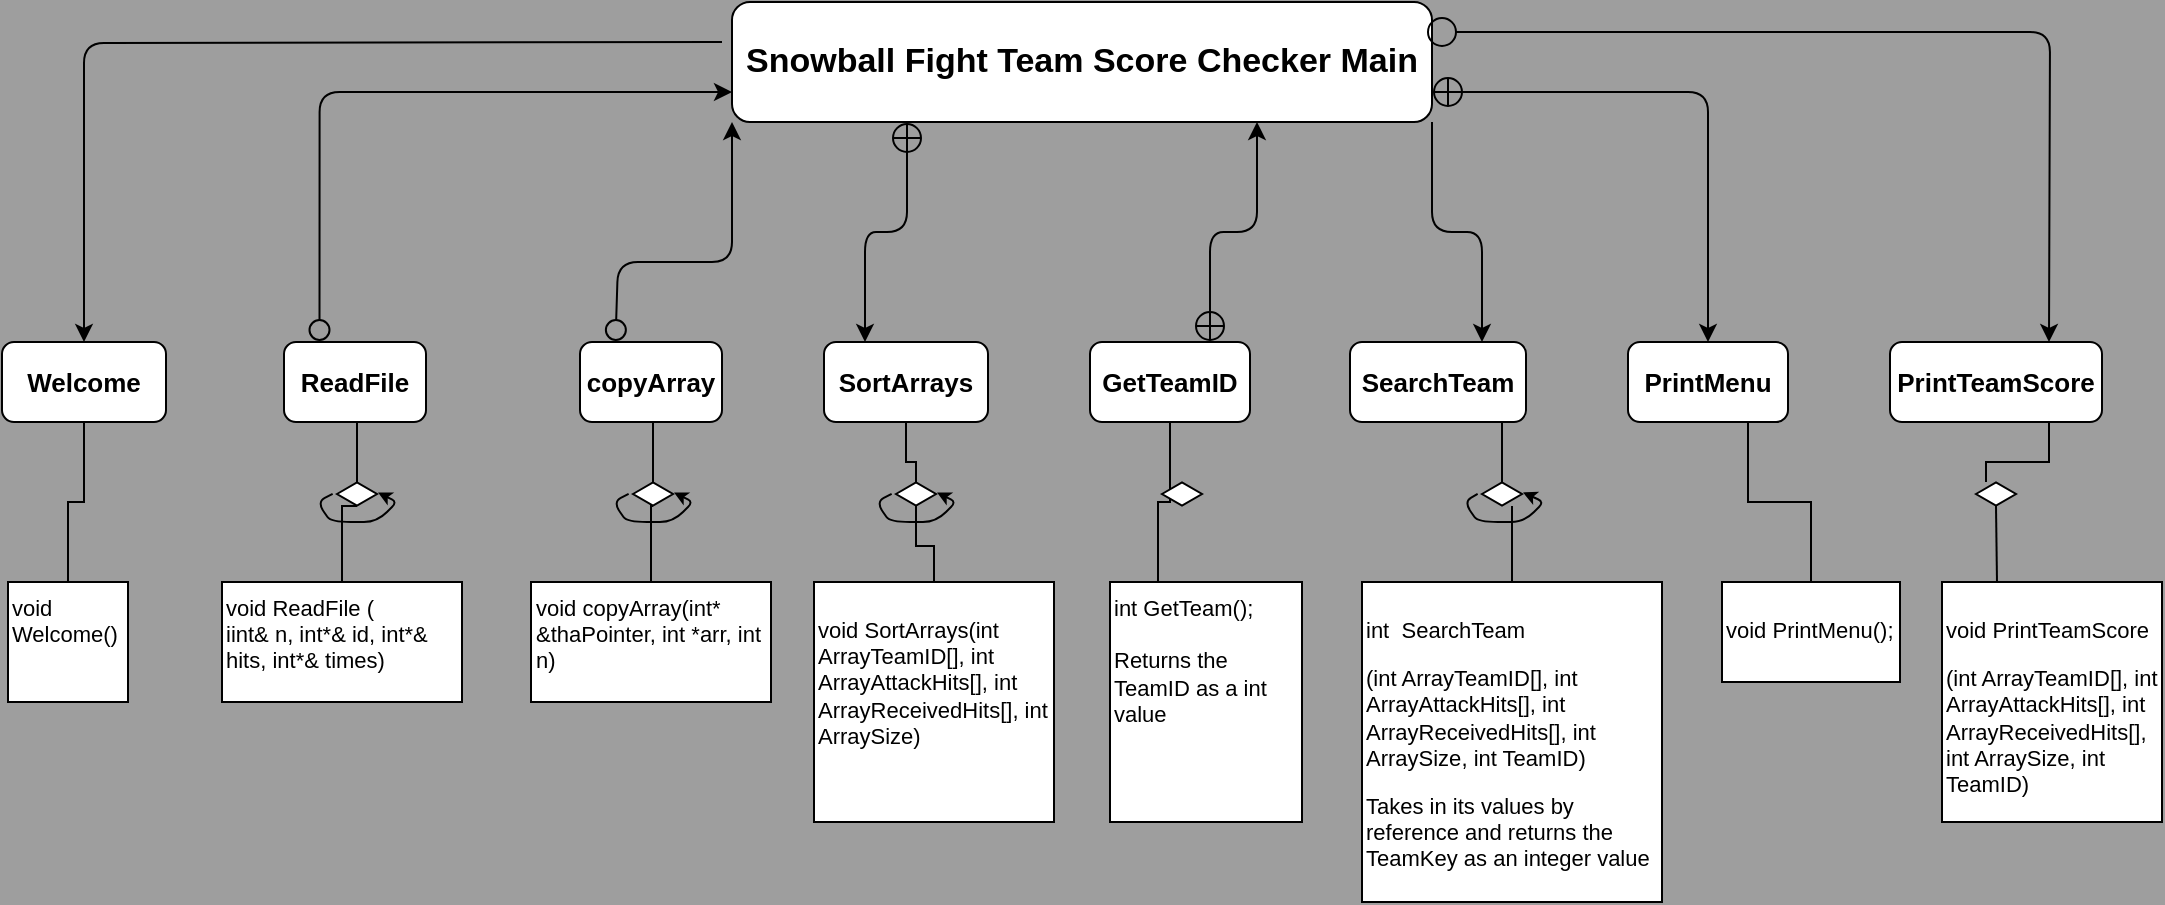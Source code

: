<mxfile version="20.8.10" type="device"><diagram name="Page-1" id="hHpF1baUSTz2clY-Ota8"><mxGraphModel dx="1418" dy="828" grid="1" gridSize="10" guides="1" tooltips="1" connect="1" arrows="1" fold="1" page="1" pageScale="1" pageWidth="1100" pageHeight="850" background="#9e9e9e" math="0" shadow="0"><root><mxCell id="0"/><mxCell id="1" parent="0"/><mxCell id="AFJ6fUOBSR2v7E0Lf3oa-17" style="edgeStyle=orthogonalEdgeStyle;rounded=1;orthogonalLoop=1;jettySize=auto;html=1;fontSize=13;fontColor=#000000;strokeColor=#000000;" parent="1" target="AFJ6fUOBSR2v7E0Lf3oa-7" edge="1"><mxGeometry relative="1" as="geometry"><mxPoint x="370" y="50" as="sourcePoint"/></mxGeometry></mxCell><mxCell id="AFJ6fUOBSR2v7E0Lf3oa-19" style="edgeStyle=orthogonalEdgeStyle;rounded=1;orthogonalLoop=1;jettySize=auto;html=1;exitX=0.75;exitY=1;exitDx=0;exitDy=0;entryX=0.75;entryY=0;entryDx=0;entryDy=0;fontSize=13;fontColor=#000000;startArrow=classic;startFill=1;endArrow=circlePlus;endFill=0;strokeColor=#000000;" parent="1" source="AFJ6fUOBSR2v7E0Lf3oa-3" target="AFJ6fUOBSR2v7E0Lf3oa-11" edge="1"><mxGeometry relative="1" as="geometry"/></mxCell><mxCell id="AFJ6fUOBSR2v7E0Lf3oa-20" style="edgeStyle=orthogonalEdgeStyle;rounded=1;orthogonalLoop=1;jettySize=auto;html=1;exitX=0.25;exitY=1;exitDx=0;exitDy=0;entryX=0.25;entryY=0;entryDx=0;entryDy=0;fontSize=13;fontColor=#000000;startArrow=circlePlus;startFill=0;strokeColor=#000000;" parent="1" source="AFJ6fUOBSR2v7E0Lf3oa-3" target="AFJ6fUOBSR2v7E0Lf3oa-13" edge="1"><mxGeometry relative="1" as="geometry"/></mxCell><mxCell id="AFJ6fUOBSR2v7E0Lf3oa-22" style="edgeStyle=orthogonalEdgeStyle;rounded=1;orthogonalLoop=1;jettySize=auto;html=1;exitX=1;exitY=0.75;exitDx=0;exitDy=0;fontSize=13;fontColor=#000000;startArrow=circlePlus;startFill=0;strokeColor=#000000;" parent="1" source="AFJ6fUOBSR2v7E0Lf3oa-3" target="AFJ6fUOBSR2v7E0Lf3oa-10" edge="1"><mxGeometry relative="1" as="geometry"/></mxCell><mxCell id="AFJ6fUOBSR2v7E0Lf3oa-24" style="edgeStyle=orthogonalEdgeStyle;rounded=1;orthogonalLoop=1;jettySize=auto;html=1;exitX=1;exitY=1;exitDx=0;exitDy=0;entryX=0.75;entryY=0;entryDx=0;entryDy=0;fontSize=13;fontColor=#000000;strokeColor=#000000;" parent="1" source="AFJ6fUOBSR2v7E0Lf3oa-3" target="AFJ6fUOBSR2v7E0Lf3oa-12" edge="1"><mxGeometry relative="1" as="geometry"/></mxCell><mxCell id="AFJ6fUOBSR2v7E0Lf3oa-3" value="&lt;p class=&quot;MsoNormal&quot; style=&quot;font-size: 17px;&quot;&gt;Snowball Fight Team Score Checker Main&lt;/p&gt;" style="rounded=1;whiteSpace=wrap;html=1;fillStyle=auto;strokeColor=#000000;fontColor=#000000;fillColor=#ffffff;fontSize=17;fontStyle=1" parent="1" vertex="1"><mxGeometry x="375" y="30" width="350" height="60" as="geometry"/></mxCell><mxCell id="AFJ6fUOBSR2v7E0Lf3oa-34" style="rounded=0;orthogonalLoop=1;jettySize=auto;html=1;exitX=0.5;exitY=1;exitDx=0;exitDy=0;entryX=0.5;entryY=0;entryDx=0;entryDy=0;fontSize=17;fontColor=#000000;edgeStyle=orthogonalEdgeStyle;startArrow=none;startFill=0;endArrow=none;endFill=0;strokeColor=#000000;" parent="1" source="AFJ6fUOBSR2v7E0Lf3oa-7" target="AFJ6fUOBSR2v7E0Lf3oa-26" edge="1"><mxGeometry relative="1" as="geometry"/></mxCell><mxCell id="AFJ6fUOBSR2v7E0Lf3oa-7" value="Welcome" style="rounded=1;whiteSpace=wrap;html=1;fillStyle=auto;strokeColor=#000000;fontColor=#000000;fillColor=#ffffff;fontSize=13;fontStyle=1" parent="1" vertex="1"><mxGeometry x="10" y="200" width="82" height="40" as="geometry"/></mxCell><mxCell id="AFJ6fUOBSR2v7E0Lf3oa-35" style="rounded=0;orthogonalLoop=1;jettySize=auto;html=1;exitX=0.5;exitY=1;exitDx=0;exitDy=0;entryX=0.5;entryY=0;entryDx=0;entryDy=0;fontSize=17;fontColor=#000000;startArrow=none;edgeStyle=orthogonalEdgeStyle;startFill=0;endArrow=none;endFill=0;strokeColor=#000000;" parent="1" source="AFJ6fUOBSR2v7E0Lf3oa-61" target="AFJ6fUOBSR2v7E0Lf3oa-27" edge="1"><mxGeometry relative="1" as="geometry"/></mxCell><mxCell id="AFJ6fUOBSR2v7E0Lf3oa-8" value="copyArray" style="rounded=1;whiteSpace=wrap;html=1;fillStyle=auto;strokeColor=#000000;fontColor=#000000;fillColor=#ffffff;fontSize=13;fontStyle=1" parent="1" vertex="1"><mxGeometry x="299" y="200" width="71" height="40" as="geometry"/></mxCell><mxCell id="AFJ6fUOBSR2v7E0Lf3oa-40" style="rounded=0;orthogonalLoop=1;jettySize=auto;html=1;exitX=0.5;exitY=1;exitDx=0;exitDy=0;entryX=0.25;entryY=0;entryDx=0;entryDy=0;fontSize=17;fontColor=#000000;startArrow=none;edgeStyle=orthogonalEdgeStyle;startFill=0;endArrow=none;endFill=0;strokeColor=#000000;" parent="1" source="AFJ6fUOBSR2v7E0Lf3oa-50" target="AFJ6fUOBSR2v7E0Lf3oa-29" edge="1"><mxGeometry relative="1" as="geometry"/></mxCell><mxCell id="AFJ6fUOBSR2v7E0Lf3oa-9" value="PrintTeamScore" style="rounded=1;whiteSpace=wrap;html=1;fillStyle=auto;strokeColor=#000000;fontColor=#000000;fillColor=#ffffff;fontSize=13;fontStyle=1" parent="1" vertex="1"><mxGeometry x="954" y="200" width="106" height="40" as="geometry"/></mxCell><mxCell id="AFJ6fUOBSR2v7E0Lf3oa-39" style="rounded=0;orthogonalLoop=1;jettySize=auto;html=1;exitX=0.75;exitY=1;exitDx=0;exitDy=0;entryX=0.5;entryY=0;entryDx=0;entryDy=0;fontSize=17;fontColor=#000000;edgeStyle=orthogonalEdgeStyle;startArrow=none;startFill=0;endArrow=none;endFill=0;strokeColor=#000000;" parent="1" source="AFJ6fUOBSR2v7E0Lf3oa-10" target="AFJ6fUOBSR2v7E0Lf3oa-30" edge="1"><mxGeometry relative="1" as="geometry"/></mxCell><mxCell id="AFJ6fUOBSR2v7E0Lf3oa-10" value="PrintMenu" style="rounded=1;whiteSpace=wrap;html=1;fillStyle=auto;strokeColor=#000000;fontColor=#000000;fillColor=#ffffff;fontSize=13;fontStyle=1" parent="1" vertex="1"><mxGeometry x="823" y="200" width="80" height="40" as="geometry"/></mxCell><mxCell id="AFJ6fUOBSR2v7E0Lf3oa-37" style="rounded=0;orthogonalLoop=1;jettySize=auto;html=1;exitX=0.5;exitY=1;exitDx=0;exitDy=0;fontSize=17;fontColor=#000000;entryX=0.25;entryY=0;entryDx=0;entryDy=0;edgeStyle=orthogonalEdgeStyle;startArrow=none;startFill=0;endArrow=none;endFill=0;strokeColor=#000000;" parent="1" source="AFJ6fUOBSR2v7E0Lf3oa-11" target="AFJ6fUOBSR2v7E0Lf3oa-32" edge="1"><mxGeometry relative="1" as="geometry"/></mxCell><mxCell id="AFJ6fUOBSR2v7E0Lf3oa-11" value="GetTeamID" style="rounded=1;whiteSpace=wrap;html=1;fillStyle=auto;strokeColor=#000000;fontColor=#000000;fillColor=#ffffff;fontSize=13;fontStyle=1" parent="1" vertex="1"><mxGeometry x="554" y="200" width="80" height="40" as="geometry"/></mxCell><mxCell id="AFJ6fUOBSR2v7E0Lf3oa-38" style="rounded=0;orthogonalLoop=1;jettySize=auto;html=1;exitX=0.75;exitY=1;exitDx=0;exitDy=0;entryX=0.5;entryY=0;entryDx=0;entryDy=0;fontSize=17;fontColor=#000000;startArrow=none;edgeStyle=orthogonalEdgeStyle;startFill=0;endArrow=none;endFill=0;strokeColor=#000000;" parent="1" source="AFJ6fUOBSR2v7E0Lf3oa-55" target="AFJ6fUOBSR2v7E0Lf3oa-31" edge="1"><mxGeometry relative="1" as="geometry"/></mxCell><mxCell id="AFJ6fUOBSR2v7E0Lf3oa-12" value="SearchTeam" style="rounded=1;whiteSpace=wrap;html=1;fillStyle=auto;strokeColor=#000000;fontColor=#000000;fillColor=#ffffff;fontSize=13;fontStyle=1" parent="1" vertex="1"><mxGeometry x="684" y="200" width="88" height="40" as="geometry"/></mxCell><mxCell id="AFJ6fUOBSR2v7E0Lf3oa-36" style="rounded=0;orthogonalLoop=1;jettySize=auto;html=1;exitX=0.5;exitY=1;exitDx=0;exitDy=0;fontSize=17;fontColor=#000000;startArrow=none;edgeStyle=orthogonalEdgeStyle;startFill=0;endArrow=none;endFill=0;strokeColor=#000000;" parent="1" source="AFJ6fUOBSR2v7E0Lf3oa-53" target="AFJ6fUOBSR2v7E0Lf3oa-28" edge="1"><mxGeometry relative="1" as="geometry"/></mxCell><mxCell id="AFJ6fUOBSR2v7E0Lf3oa-13" value="SortArrays" style="rounded=1;whiteSpace=wrap;html=1;fillStyle=auto;strokeColor=#000000;fontColor=#000000;fillColor=#ffffff;fontSize=13;fontStyle=1" parent="1" vertex="1"><mxGeometry x="421" y="200" width="82" height="40" as="geometry"/></mxCell><mxCell id="AFJ6fUOBSR2v7E0Lf3oa-26" value="void Welcome()" style="rounded=0;whiteSpace=wrap;html=1;fillStyle=auto;strokeColor=#000000;fontSize=11;fontColor=#000000;fillColor=#ffffff;align=left;verticalAlign=top;" parent="1" vertex="1"><mxGeometry x="13" y="320" width="60" height="60" as="geometry"/></mxCell><mxCell id="AFJ6fUOBSR2v7E0Lf3oa-27" value="void copyArray(int* &amp;amp;thaPointer, int *arr, int n)" style="rounded=0;whiteSpace=wrap;html=1;fillStyle=auto;strokeColor=#000000;fontSize=11;fontColor=#000000;fillColor=#ffffff;verticalAlign=top;align=left;" parent="1" vertex="1"><mxGeometry x="274.5" y="320" width="120" height="60" as="geometry"/></mxCell><mxCell id="AFJ6fUOBSR2v7E0Lf3oa-28" value="&lt;p class=&quot;MsoNormal&quot;&gt;void SortArrays(int ArrayTeamID[], int ArrayAttackHits[], int ArrayReceivedHits[], int ArraySize)&lt;span style=&quot;color:#DADADA&quot;&gt;&lt;/span&gt;&lt;/p&gt;" style="rounded=0;whiteSpace=wrap;html=1;fillStyle=auto;strokeColor=#000000;fontSize=11;fontColor=#000000;fillColor=#ffffff;align=left;verticalAlign=top;" parent="1" vertex="1"><mxGeometry x="416" y="320" width="120" height="120" as="geometry"/></mxCell><mxCell id="AFJ6fUOBSR2v7E0Lf3oa-29" value="&lt;p class=&quot;MsoNormal&quot; style=&quot;font-size: 11px;&quot;&gt;void&lt;span style=&quot;font-size: 11px;&quot;&gt; &lt;/span&gt;&lt;span style=&quot;font-size: 11px;&quot;&gt;PrintTeamScore&lt;/span&gt;&lt;/p&gt;&lt;p class=&quot;MsoNormal&quot; style=&quot;font-size: 11px;&quot;&gt;&lt;span style=&quot;font-size: 11px;&quot;&gt;(&lt;/span&gt;&lt;span style=&quot;font-size: 11px;&quot;&gt;int&lt;/span&gt;&lt;span style=&quot;font-size: 11px;&quot;&gt; &lt;/span&gt;&lt;span style=&quot;font-size: 11px;&quot;&gt;ArrayTeamID&lt;/span&gt;&lt;span style=&quot;font-size: 11px;&quot;&gt;[],&lt;/span&gt;&lt;span style=&quot;font-size: 11px;&quot;&gt; &lt;/span&gt;&lt;span style=&quot;font-size: 11px;&quot;&gt;int&lt;/span&gt;&lt;span style=&quot;font-size: 11px;&quot;&gt; &lt;/span&gt;&lt;span style=&quot;font-size: 11px;&quot;&gt;ArrayAttackHits&lt;/span&gt;&lt;span style=&quot;font-size: 11px;&quot;&gt;[],&lt;/span&gt;&lt;span style=&quot;font-size: 11px;&quot;&gt; &lt;/span&gt;&lt;span style=&quot;font-size: 11px;&quot;&gt;int&lt;/span&gt;&lt;span style=&quot;font-size: 11px;&quot;&gt; &lt;/span&gt;&lt;span style=&quot;font-size: 11px;&quot;&gt;ArrayReceivedHits&lt;/span&gt;&lt;span style=&quot;font-size: 11px;&quot;&gt;[],&lt;/span&gt;&lt;span style=&quot;font-size: 11px;&quot;&gt; &lt;/span&gt;&lt;span style=&quot;font-size: 11px;&quot;&gt;int&lt;/span&gt;&lt;span style=&quot;font-size: 11px;&quot;&gt; &lt;/span&gt;&lt;span style=&quot;font-size: 11px;&quot;&gt;ArraySize&lt;/span&gt;&lt;span style=&quot;font-size: 11px;&quot;&gt;,&lt;/span&gt;&lt;span style=&quot;font-size: 11px;&quot;&gt; &lt;/span&gt;&lt;span style=&quot;font-size: 11px;&quot;&gt;int&lt;/span&gt;&lt;span style=&quot;font-size: 11px;&quot;&gt; &lt;/span&gt;&lt;span style=&quot;font-size: 11px;&quot;&gt;TeamID&lt;/span&gt;&lt;span style=&quot;font-size: 11px;&quot;&gt;)&lt;/span&gt;&lt;span style=&quot;color: rgb(218, 218, 218); font-size: 11px;&quot;&gt;&lt;/span&gt;&lt;/p&gt;" style="rounded=0;whiteSpace=wrap;html=1;fillStyle=auto;strokeColor=#000000;fontSize=11;fontColor=#000000;fillColor=#ffffff;align=left;verticalAlign=top;" parent="1" vertex="1"><mxGeometry x="980" y="320" width="110" height="120" as="geometry"/></mxCell><mxCell id="AFJ6fUOBSR2v7E0Lf3oa-30" value="&lt;p class=&quot;MsoNormal&quot;&gt;void PrintMenu();&lt;span style=&quot;color:#DADADA&quot;&gt;&lt;/span&gt;&lt;/p&gt;" style="rounded=0;whiteSpace=wrap;html=1;fillStyle=auto;strokeColor=#000000;fontSize=11;fontColor=#000000;fillColor=#ffffff;align=left;verticalAlign=top;" parent="1" vertex="1"><mxGeometry x="870" y="320" width="89" height="50" as="geometry"/></mxCell><mxCell id="AFJ6fUOBSR2v7E0Lf3oa-31" value="&lt;p class=&quot;MsoNormal&quot;&gt;int&lt;span style=&quot;&quot;&gt; &amp;nbsp;&lt;/span&gt;&lt;span style=&quot;&quot;&gt;SearchTeam&lt;/span&gt;&lt;/p&gt;&lt;p class=&quot;MsoNormal&quot;&gt;&lt;span style=&quot;&quot;&gt;(&lt;/span&gt;&lt;span style=&quot;&quot;&gt;int&lt;/span&gt;&lt;span style=&quot;&quot;&gt; &lt;/span&gt;&lt;span style=&quot;&quot;&gt;ArrayTeamID&lt;/span&gt;&lt;span style=&quot;&quot;&gt;[],&lt;/span&gt;&lt;span style=&quot;&quot;&gt; &lt;/span&gt;&lt;span style=&quot;&quot;&gt;int&lt;/span&gt;&lt;span style=&quot;&quot;&gt; &lt;/span&gt;&lt;span style=&quot;&quot;&gt;ArrayAttackHits&lt;/span&gt;&lt;span style=&quot;&quot;&gt;[],&lt;/span&gt;&lt;span style=&quot;&quot;&gt; &lt;/span&gt;&lt;span style=&quot;&quot;&gt;int&lt;/span&gt;&lt;span style=&quot;&quot;&gt; &lt;/span&gt;&lt;span style=&quot;&quot;&gt;ArrayReceivedHits&lt;/span&gt;&lt;span style=&quot;&quot;&gt;[],&lt;/span&gt;&lt;span style=&quot;&quot;&gt; &lt;/span&gt;&lt;span style=&quot;&quot;&gt;int&lt;/span&gt;&lt;span style=&quot;&quot;&gt; &lt;/span&gt;&lt;span style=&quot;&quot;&gt;ArraySize&lt;/span&gt;&lt;span style=&quot;&quot;&gt;,&lt;/span&gt;&lt;span style=&quot;&quot;&gt; &lt;/span&gt;&lt;span style=&quot;&quot;&gt;int&lt;/span&gt;&lt;span style=&quot;&quot;&gt; &lt;/span&gt;&lt;span style=&quot;&quot;&gt;TeamID&lt;/span&gt;&lt;span style=&quot;&quot;&gt;)&lt;/span&gt;&lt;span style=&quot;&quot;&gt;&lt;/span&gt;&lt;/p&gt;&lt;p class=&quot;MsoNormal&quot;&gt;Takes in its values by reference and returns the TeamKey as an integer value&lt;/p&gt;" style="rounded=0;whiteSpace=wrap;html=1;fillStyle=auto;strokeColor=#000000;fontSize=11;fontColor=#000000;fillColor=#ffffff;align=left;verticalAlign=top;" parent="1" vertex="1"><mxGeometry x="690" y="320" width="150" height="160" as="geometry"/></mxCell><mxCell id="AFJ6fUOBSR2v7E0Lf3oa-32" value="int GetTeam();&lt;br&gt;&lt;br&gt;Returns the TeamID as a int value" style="rounded=0;whiteSpace=wrap;html=1;fillStyle=auto;strokeColor=#000000;fontSize=11;fontColor=#000000;fillColor=#ffffff;align=left;verticalAlign=top;" parent="1" vertex="1"><mxGeometry x="564" y="320" width="96" height="120" as="geometry"/></mxCell><mxCell id="AFJ6fUOBSR2v7E0Lf3oa-42" value="" style="endArrow=oval;startArrow=classic;html=1;rounded=1;fontSize=17;fontColor=#000000;exitX=0.75;exitY=0;exitDx=0;exitDy=0;endFill=0;strokeWidth=1;startSize=6;endSize=14;strokeColor=#000000;" parent="1" source="AFJ6fUOBSR2v7E0Lf3oa-9" edge="1"><mxGeometry width="50" height="50" relative="1" as="geometry"><mxPoint x="1040" y="160" as="sourcePoint"/><mxPoint x="730" y="45" as="targetPoint"/><Array as="points"><mxPoint x="1034" y="45"/></Array></mxGeometry></mxCell><mxCell id="AFJ6fUOBSR2v7E0Lf3oa-51" value="" style="rounded=0;orthogonalLoop=1;jettySize=auto;html=1;exitX=0.75;exitY=1;exitDx=0;exitDy=0;entryX=0.25;entryY=0;entryDx=0;entryDy=0;fontSize=17;fontColor=#000000;endArrow=none;edgeStyle=orthogonalEdgeStyle;startArrow=none;startFill=0;endFill=0;strokeColor=#000000;" parent="1" source="AFJ6fUOBSR2v7E0Lf3oa-9" target="AFJ6fUOBSR2v7E0Lf3oa-50" edge="1"><mxGeometry relative="1" as="geometry"><mxPoint x="1007.0" y="240" as="sourcePoint"/><mxPoint x="1007.5" y="320" as="targetPoint"/></mxGeometry></mxCell><mxCell id="AFJ6fUOBSR2v7E0Lf3oa-50" value="" style="html=1;whiteSpace=wrap;aspect=fixed;shape=isoRectangle;fillStyle=auto;strokeColor=#000000;fontSize=17;fontColor=#000000;fillColor=#ffffff;" parent="1" vertex="1"><mxGeometry x="997" y="270" width="20" height="12" as="geometry"/></mxCell><mxCell id="AFJ6fUOBSR2v7E0Lf3oa-54" value="" style="endArrow=classic;html=1;rounded=1;strokeWidth=1;fontSize=17;fontColor=#000000;startSize=6;endSize=4;entryX=1.026;entryY=0.435;entryDx=0;entryDy=0;entryPerimeter=0;exitX=-0.109;exitY=0.496;exitDx=0;exitDy=0;exitPerimeter=0;strokeColor=#000000;" parent="1" source="AFJ6fUOBSR2v7E0Lf3oa-53" target="AFJ6fUOBSR2v7E0Lf3oa-53" edge="1"><mxGeometry width="50" height="50" relative="1" as="geometry"><mxPoint x="427" y="290" as="sourcePoint"/><mxPoint x="517" y="270" as="targetPoint"/><Array as="points"><mxPoint x="447" y="280"/><mxPoint x="454" y="290"/><mxPoint x="477" y="290"/><mxPoint x="487" y="280"/></Array></mxGeometry></mxCell><mxCell id="AFJ6fUOBSR2v7E0Lf3oa-56" value="" style="endArrow=classic;html=1;rounded=1;strokeWidth=1;fontSize=17;fontColor=#000000;startSize=6;endSize=4;entryX=1.026;entryY=0.435;entryDx=0;entryDy=0;entryPerimeter=0;exitX=-0.109;exitY=0.496;exitDx=0;exitDy=0;exitPerimeter=0;strokeColor=#000000;" parent="1" source="AFJ6fUOBSR2v7E0Lf3oa-55" target="AFJ6fUOBSR2v7E0Lf3oa-55" edge="1"><mxGeometry width="50" height="50" relative="1" as="geometry"><mxPoint x="721" y="290" as="sourcePoint"/><mxPoint x="811" y="270" as="targetPoint"/><Array as="points"><mxPoint x="741" y="280"/><mxPoint x="748" y="290"/><mxPoint x="771" y="290"/><mxPoint x="781" y="280"/></Array></mxGeometry></mxCell><mxCell id="AFJ6fUOBSR2v7E0Lf3oa-57" value="" style="rounded=0;orthogonalLoop=1;jettySize=auto;html=1;exitX=0.75;exitY=1;exitDx=0;exitDy=0;entryX=0.5;entryY=0;entryDx=0;entryDy=0;fontSize=17;fontColor=#000000;endArrow=none;edgeStyle=orthogonalEdgeStyle;startArrow=none;startFill=0;endFill=0;strokeColor=#000000;" parent="1" source="AFJ6fUOBSR2v7E0Lf3oa-12" target="AFJ6fUOBSR2v7E0Lf3oa-55" edge="1"><mxGeometry relative="1" as="geometry"><mxPoint x="759" y="240" as="sourcePoint"/><mxPoint x="772" y="320" as="targetPoint"/></mxGeometry></mxCell><mxCell id="AFJ6fUOBSR2v7E0Lf3oa-55" value="" style="html=1;whiteSpace=wrap;aspect=fixed;shape=isoRectangle;fillStyle=auto;strokeColor=#000000;fontSize=17;fontColor=#000000;fillColor=#ffffff;" parent="1" vertex="1"><mxGeometry x="750" y="270" width="20" height="12" as="geometry"/></mxCell><mxCell id="AFJ6fUOBSR2v7E0Lf3oa-58" value="" style="html=1;whiteSpace=wrap;aspect=fixed;shape=isoRectangle;fillStyle=auto;strokeColor=#000000;fontSize=17;fontColor=#000000;fillColor=#ffffff;" parent="1" vertex="1"><mxGeometry x="590" y="270" width="20" height="12" as="geometry"/></mxCell><mxCell id="AFJ6fUOBSR2v7E0Lf3oa-62" value="" style="endArrow=classic;html=1;rounded=1;strokeWidth=1;fontSize=17;fontColor=#000000;startSize=6;endSize=4;entryX=1.026;entryY=0.435;entryDx=0;entryDy=0;entryPerimeter=0;exitX=-0.109;exitY=0.496;exitDx=0;exitDy=0;exitPerimeter=0;strokeColor=#000000;" parent="1" source="AFJ6fUOBSR2v7E0Lf3oa-61" target="AFJ6fUOBSR2v7E0Lf3oa-61" edge="1"><mxGeometry width="50" height="50" relative="1" as="geometry"><mxPoint x="295.5" y="290" as="sourcePoint"/><mxPoint x="385.5" y="270" as="targetPoint"/><Array as="points"><mxPoint x="315.5" y="280"/><mxPoint x="322.5" y="290"/><mxPoint x="345.5" y="290"/><mxPoint x="355.5" y="280"/></Array></mxGeometry></mxCell><mxCell id="AFJ6fUOBSR2v7E0Lf3oa-67" value="" style="rounded=0;orthogonalLoop=1;jettySize=auto;html=1;exitX=0.5;exitY=1;exitDx=0;exitDy=0;entryX=0.5;entryY=0;entryDx=0;entryDy=0;fontSize=17;fontColor=#000000;endArrow=none;edgeStyle=orthogonalEdgeStyle;startArrow=none;startFill=0;endFill=0;strokeColor=#000000;" parent="1" source="AFJ6fUOBSR2v7E0Lf3oa-8" target="AFJ6fUOBSR2v7E0Lf3oa-61" edge="1"><mxGeometry relative="1" as="geometry"><mxPoint x="335.5" y="240" as="sourcePoint"/><mxPoint x="328" y="320" as="targetPoint"/></mxGeometry></mxCell><mxCell id="AFJ6fUOBSR2v7E0Lf3oa-61" value="" style="html=1;whiteSpace=wrap;aspect=fixed;shape=isoRectangle;fillStyle=auto;strokeColor=#000000;fontSize=17;fontColor=#000000;fillColor=#ffffff;" parent="1" vertex="1"><mxGeometry x="325.5" y="270" width="20" height="12" as="geometry"/></mxCell><mxCell id="AFJ6fUOBSR2v7E0Lf3oa-68" value="" style="rounded=0;orthogonalLoop=1;jettySize=auto;html=1;exitX=0.5;exitY=1;exitDx=0;exitDy=0;fontSize=17;fontColor=#000000;endArrow=none;edgeStyle=orthogonalEdgeStyle;startArrow=none;startFill=0;endFill=0;strokeColor=#000000;" parent="1" source="AFJ6fUOBSR2v7E0Lf3oa-13" target="AFJ6fUOBSR2v7E0Lf3oa-53" edge="1"><mxGeometry relative="1" as="geometry"><mxPoint x="467" y="240" as="sourcePoint"/><mxPoint x="476" y="320" as="targetPoint"/></mxGeometry></mxCell><mxCell id="AFJ6fUOBSR2v7E0Lf3oa-53" value="" style="html=1;whiteSpace=wrap;aspect=fixed;shape=isoRectangle;fillStyle=auto;strokeColor=#000000;fontSize=17;fontColor=#000000;fillColor=#ffffff;" parent="1" vertex="1"><mxGeometry x="457" y="270" width="20" height="12" as="geometry"/></mxCell><mxCell id="AFJ6fUOBSR2v7E0Lf3oa-69" value="" style="endArrow=circle;startArrow=classic;html=1;rounded=1;strokeWidth=1;fontSize=17;fontColor=#000000;startSize=6;endSize=4;exitX=0;exitY=1;exitDx=0;exitDy=0;entryX=0.25;entryY=0;entryDx=0;entryDy=0;endFill=0;strokeColor=#000000;" parent="1" source="AFJ6fUOBSR2v7E0Lf3oa-3" target="AFJ6fUOBSR2v7E0Lf3oa-8" edge="1"><mxGeometry width="50" height="50" relative="1" as="geometry"><mxPoint x="550" y="290" as="sourcePoint"/><mxPoint x="600" y="240" as="targetPoint"/><Array as="points"><mxPoint x="375" y="160"/><mxPoint x="318" y="160"/></Array></mxGeometry></mxCell><mxCell id="ryHZw9no8jnoyW8bneI8-1" style="rounded=0;orthogonalLoop=1;jettySize=auto;html=1;exitX=0.5;exitY=1;exitDx=0;exitDy=0;entryX=0.5;entryY=0;entryDx=0;entryDy=0;fontSize=17;fontColor=#000000;startArrow=none;edgeStyle=orthogonalEdgeStyle;startFill=0;endArrow=none;endFill=0;strokeColor=#000000;" edge="1" source="ryHZw9no8jnoyW8bneI8-6" target="ryHZw9no8jnoyW8bneI8-3" parent="1"><mxGeometry relative="1" as="geometry"/></mxCell><mxCell id="ryHZw9no8jnoyW8bneI8-2" value="ReadFile" style="rounded=1;whiteSpace=wrap;html=1;fillStyle=auto;strokeColor=#000000;fontColor=#000000;fillColor=#ffffff;fontSize=13;fontStyle=1" vertex="1" parent="1"><mxGeometry x="151" y="200" width="71" height="40" as="geometry"/></mxCell><mxCell id="ryHZw9no8jnoyW8bneI8-3" value="void ReadFile (&lt;br&gt;iint&amp;amp; n, int*&amp;amp; id, int*&amp;amp; hits, int*&amp;amp; times)" style="rounded=0;whiteSpace=wrap;html=1;fillStyle=auto;strokeColor=#000000;fontSize=11;fontColor=#000000;fillColor=#ffffff;verticalAlign=top;align=left;" vertex="1" parent="1"><mxGeometry x="120" y="320" width="120" height="60" as="geometry"/></mxCell><mxCell id="ryHZw9no8jnoyW8bneI8-4" value="" style="endArrow=classic;html=1;rounded=1;strokeWidth=1;fontSize=17;fontColor=#000000;startSize=6;endSize=4;entryX=1.026;entryY=0.435;entryDx=0;entryDy=0;entryPerimeter=0;exitX=-0.109;exitY=0.496;exitDx=0;exitDy=0;exitPerimeter=0;strokeColor=#000000;" edge="1" source="ryHZw9no8jnoyW8bneI8-6" target="ryHZw9no8jnoyW8bneI8-6" parent="1"><mxGeometry width="50" height="50" relative="1" as="geometry"><mxPoint x="147.5" y="290" as="sourcePoint"/><mxPoint x="237.5" y="270" as="targetPoint"/><Array as="points"><mxPoint x="167.5" y="280"/><mxPoint x="174.5" y="290"/><mxPoint x="197.5" y="290"/><mxPoint x="207.5" y="280"/></Array></mxGeometry></mxCell><mxCell id="ryHZw9no8jnoyW8bneI8-5" value="" style="rounded=0;orthogonalLoop=1;jettySize=auto;html=1;exitX=0.5;exitY=1;exitDx=0;exitDy=0;entryX=0.5;entryY=0;entryDx=0;entryDy=0;fontSize=17;fontColor=#000000;endArrow=none;edgeStyle=orthogonalEdgeStyle;startArrow=none;startFill=0;endFill=0;strokeColor=#000000;" edge="1" source="ryHZw9no8jnoyW8bneI8-2" target="ryHZw9no8jnoyW8bneI8-6" parent="1"><mxGeometry relative="1" as="geometry"><mxPoint x="187.5" y="240" as="sourcePoint"/><mxPoint x="180" y="320" as="targetPoint"/></mxGeometry></mxCell><mxCell id="ryHZw9no8jnoyW8bneI8-6" value="" style="html=1;whiteSpace=wrap;aspect=fixed;shape=isoRectangle;fillStyle=auto;strokeColor=#000000;fontSize=17;fontColor=#000000;fillColor=#ffffff;" vertex="1" parent="1"><mxGeometry x="177.5" y="270" width="20" height="12" as="geometry"/></mxCell><mxCell id="ryHZw9no8jnoyW8bneI8-7" value="" style="endArrow=circle;startArrow=classic;html=1;rounded=1;strokeWidth=1;fontSize=17;fontColor=#000000;startSize=6;endSize=4;exitX=0;exitY=0.75;exitDx=0;exitDy=0;entryX=0.25;entryY=0;entryDx=0;entryDy=0;endFill=0;strokeColor=#000000;edgeStyle=orthogonalEdgeStyle;" edge="1" target="ryHZw9no8jnoyW8bneI8-2" parent="1" source="AFJ6fUOBSR2v7E0Lf3oa-3"><mxGeometry width="50" height="50" relative="1" as="geometry"><mxPoint x="227" y="90" as="sourcePoint"/><mxPoint x="452" y="240" as="targetPoint"/></mxGeometry></mxCell></root></mxGraphModel></diagram></mxfile>